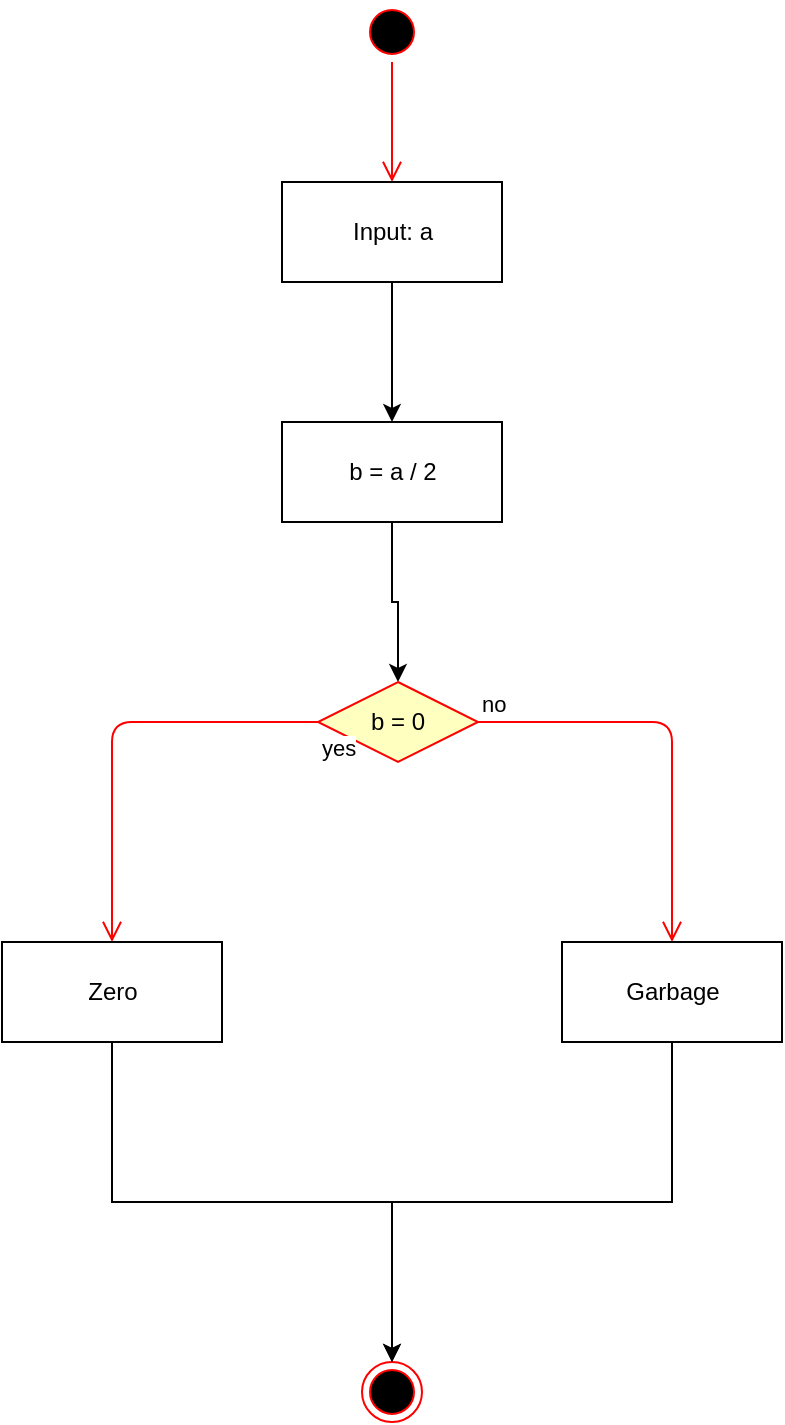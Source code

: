 <mxfile version="15.1.0" type="github">
  <diagram id="UplocadVMHHQOm7ADhWX" name="Page-1">
    <mxGraphModel dx="1422" dy="757" grid="1" gridSize="10" guides="1" tooltips="1" connect="1" arrows="1" fold="1" page="1" pageScale="1" pageWidth="690" pageHeight="980" math="0" shadow="0">
      <root>
        <mxCell id="0" />
        <mxCell id="1" parent="0" />
        <mxCell id="LvEMI-JfPn-iT1kgMiFy-1" value="" style="ellipse;html=1;shape=startState;fillColor=#000000;strokeColor=#ff0000;" vertex="1" parent="1">
          <mxGeometry x="330" y="20" width="30" height="30" as="geometry" />
        </mxCell>
        <mxCell id="LvEMI-JfPn-iT1kgMiFy-2" value="" style="edgeStyle=orthogonalEdgeStyle;html=1;verticalAlign=bottom;endArrow=open;endSize=8;strokeColor=#ff0000;" edge="1" source="LvEMI-JfPn-iT1kgMiFy-1" parent="1">
          <mxGeometry relative="1" as="geometry">
            <mxPoint x="345" y="110" as="targetPoint" />
          </mxGeometry>
        </mxCell>
        <mxCell id="LvEMI-JfPn-iT1kgMiFy-3" value="" style="ellipse;html=1;shape=endState;fillColor=#000000;strokeColor=#ff0000;" vertex="1" parent="1">
          <mxGeometry x="330" y="700" width="30" height="30" as="geometry" />
        </mxCell>
        <mxCell id="LvEMI-JfPn-iT1kgMiFy-16" style="edgeStyle=orthogonalEdgeStyle;rounded=0;orthogonalLoop=1;jettySize=auto;html=1;exitX=0.5;exitY=1;exitDx=0;exitDy=0;entryX=0.5;entryY=0;entryDx=0;entryDy=0;" edge="1" parent="1" source="LvEMI-JfPn-iT1kgMiFy-4" target="LvEMI-JfPn-iT1kgMiFy-5">
          <mxGeometry relative="1" as="geometry" />
        </mxCell>
        <mxCell id="LvEMI-JfPn-iT1kgMiFy-4" value="Input: a" style="html=1;" vertex="1" parent="1">
          <mxGeometry x="290" y="110" width="110" height="50" as="geometry" />
        </mxCell>
        <mxCell id="LvEMI-JfPn-iT1kgMiFy-15" style="edgeStyle=orthogonalEdgeStyle;rounded=0;orthogonalLoop=1;jettySize=auto;html=1;exitX=0.5;exitY=1;exitDx=0;exitDy=0;entryX=0.5;entryY=0;entryDx=0;entryDy=0;" edge="1" parent="1" source="LvEMI-JfPn-iT1kgMiFy-5" target="LvEMI-JfPn-iT1kgMiFy-6">
          <mxGeometry relative="1" as="geometry" />
        </mxCell>
        <mxCell id="LvEMI-JfPn-iT1kgMiFy-5" value="b = a / 2" style="html=1;" vertex="1" parent="1">
          <mxGeometry x="290" y="230" width="110" height="50" as="geometry" />
        </mxCell>
        <mxCell id="LvEMI-JfPn-iT1kgMiFy-6" value="b = 0" style="rhombus;whiteSpace=wrap;html=1;fillColor=#ffffc0;strokeColor=#ff0000;" vertex="1" parent="1">
          <mxGeometry x="308" y="360" width="80" height="40" as="geometry" />
        </mxCell>
        <mxCell id="LvEMI-JfPn-iT1kgMiFy-7" value="no" style="edgeStyle=orthogonalEdgeStyle;html=1;align=left;verticalAlign=bottom;endArrow=open;endSize=8;strokeColor=#ff0000;entryX=0.5;entryY=0;entryDx=0;entryDy=0;" edge="1" source="LvEMI-JfPn-iT1kgMiFy-6" parent="1" target="LvEMI-JfPn-iT1kgMiFy-14">
          <mxGeometry x="-1" relative="1" as="geometry">
            <mxPoint x="488" y="380" as="targetPoint" />
          </mxGeometry>
        </mxCell>
        <mxCell id="LvEMI-JfPn-iT1kgMiFy-8" value="yes" style="edgeStyle=orthogonalEdgeStyle;html=1;align=left;verticalAlign=top;endArrow=open;endSize=8;strokeColor=#ff0000;entryX=0.5;entryY=0;entryDx=0;entryDy=0;" edge="1" source="LvEMI-JfPn-iT1kgMiFy-6" parent="1" target="LvEMI-JfPn-iT1kgMiFy-13">
          <mxGeometry x="-1" relative="1" as="geometry">
            <mxPoint x="203" y="380" as="targetPoint" />
          </mxGeometry>
        </mxCell>
        <mxCell id="LvEMI-JfPn-iT1kgMiFy-22" style="edgeStyle=orthogonalEdgeStyle;rounded=0;orthogonalLoop=1;jettySize=auto;html=1;exitX=0.5;exitY=1;exitDx=0;exitDy=0;entryX=0.5;entryY=0;entryDx=0;entryDy=0;" edge="1" parent="1" source="LvEMI-JfPn-iT1kgMiFy-13" target="LvEMI-JfPn-iT1kgMiFy-3">
          <mxGeometry relative="1" as="geometry" />
        </mxCell>
        <mxCell id="LvEMI-JfPn-iT1kgMiFy-13" value="Zero" style="html=1;" vertex="1" parent="1">
          <mxGeometry x="150" y="490" width="110" height="50" as="geometry" />
        </mxCell>
        <mxCell id="LvEMI-JfPn-iT1kgMiFy-21" style="edgeStyle=orthogonalEdgeStyle;rounded=0;orthogonalLoop=1;jettySize=auto;html=1;exitX=0.5;exitY=1;exitDx=0;exitDy=0;entryX=0.5;entryY=0;entryDx=0;entryDy=0;" edge="1" parent="1" source="LvEMI-JfPn-iT1kgMiFy-14" target="LvEMI-JfPn-iT1kgMiFy-3">
          <mxGeometry relative="1" as="geometry" />
        </mxCell>
        <mxCell id="LvEMI-JfPn-iT1kgMiFy-14" value="Garbage" style="html=1;" vertex="1" parent="1">
          <mxGeometry x="430" y="490" width="110" height="50" as="geometry" />
        </mxCell>
      </root>
    </mxGraphModel>
  </diagram>
</mxfile>
